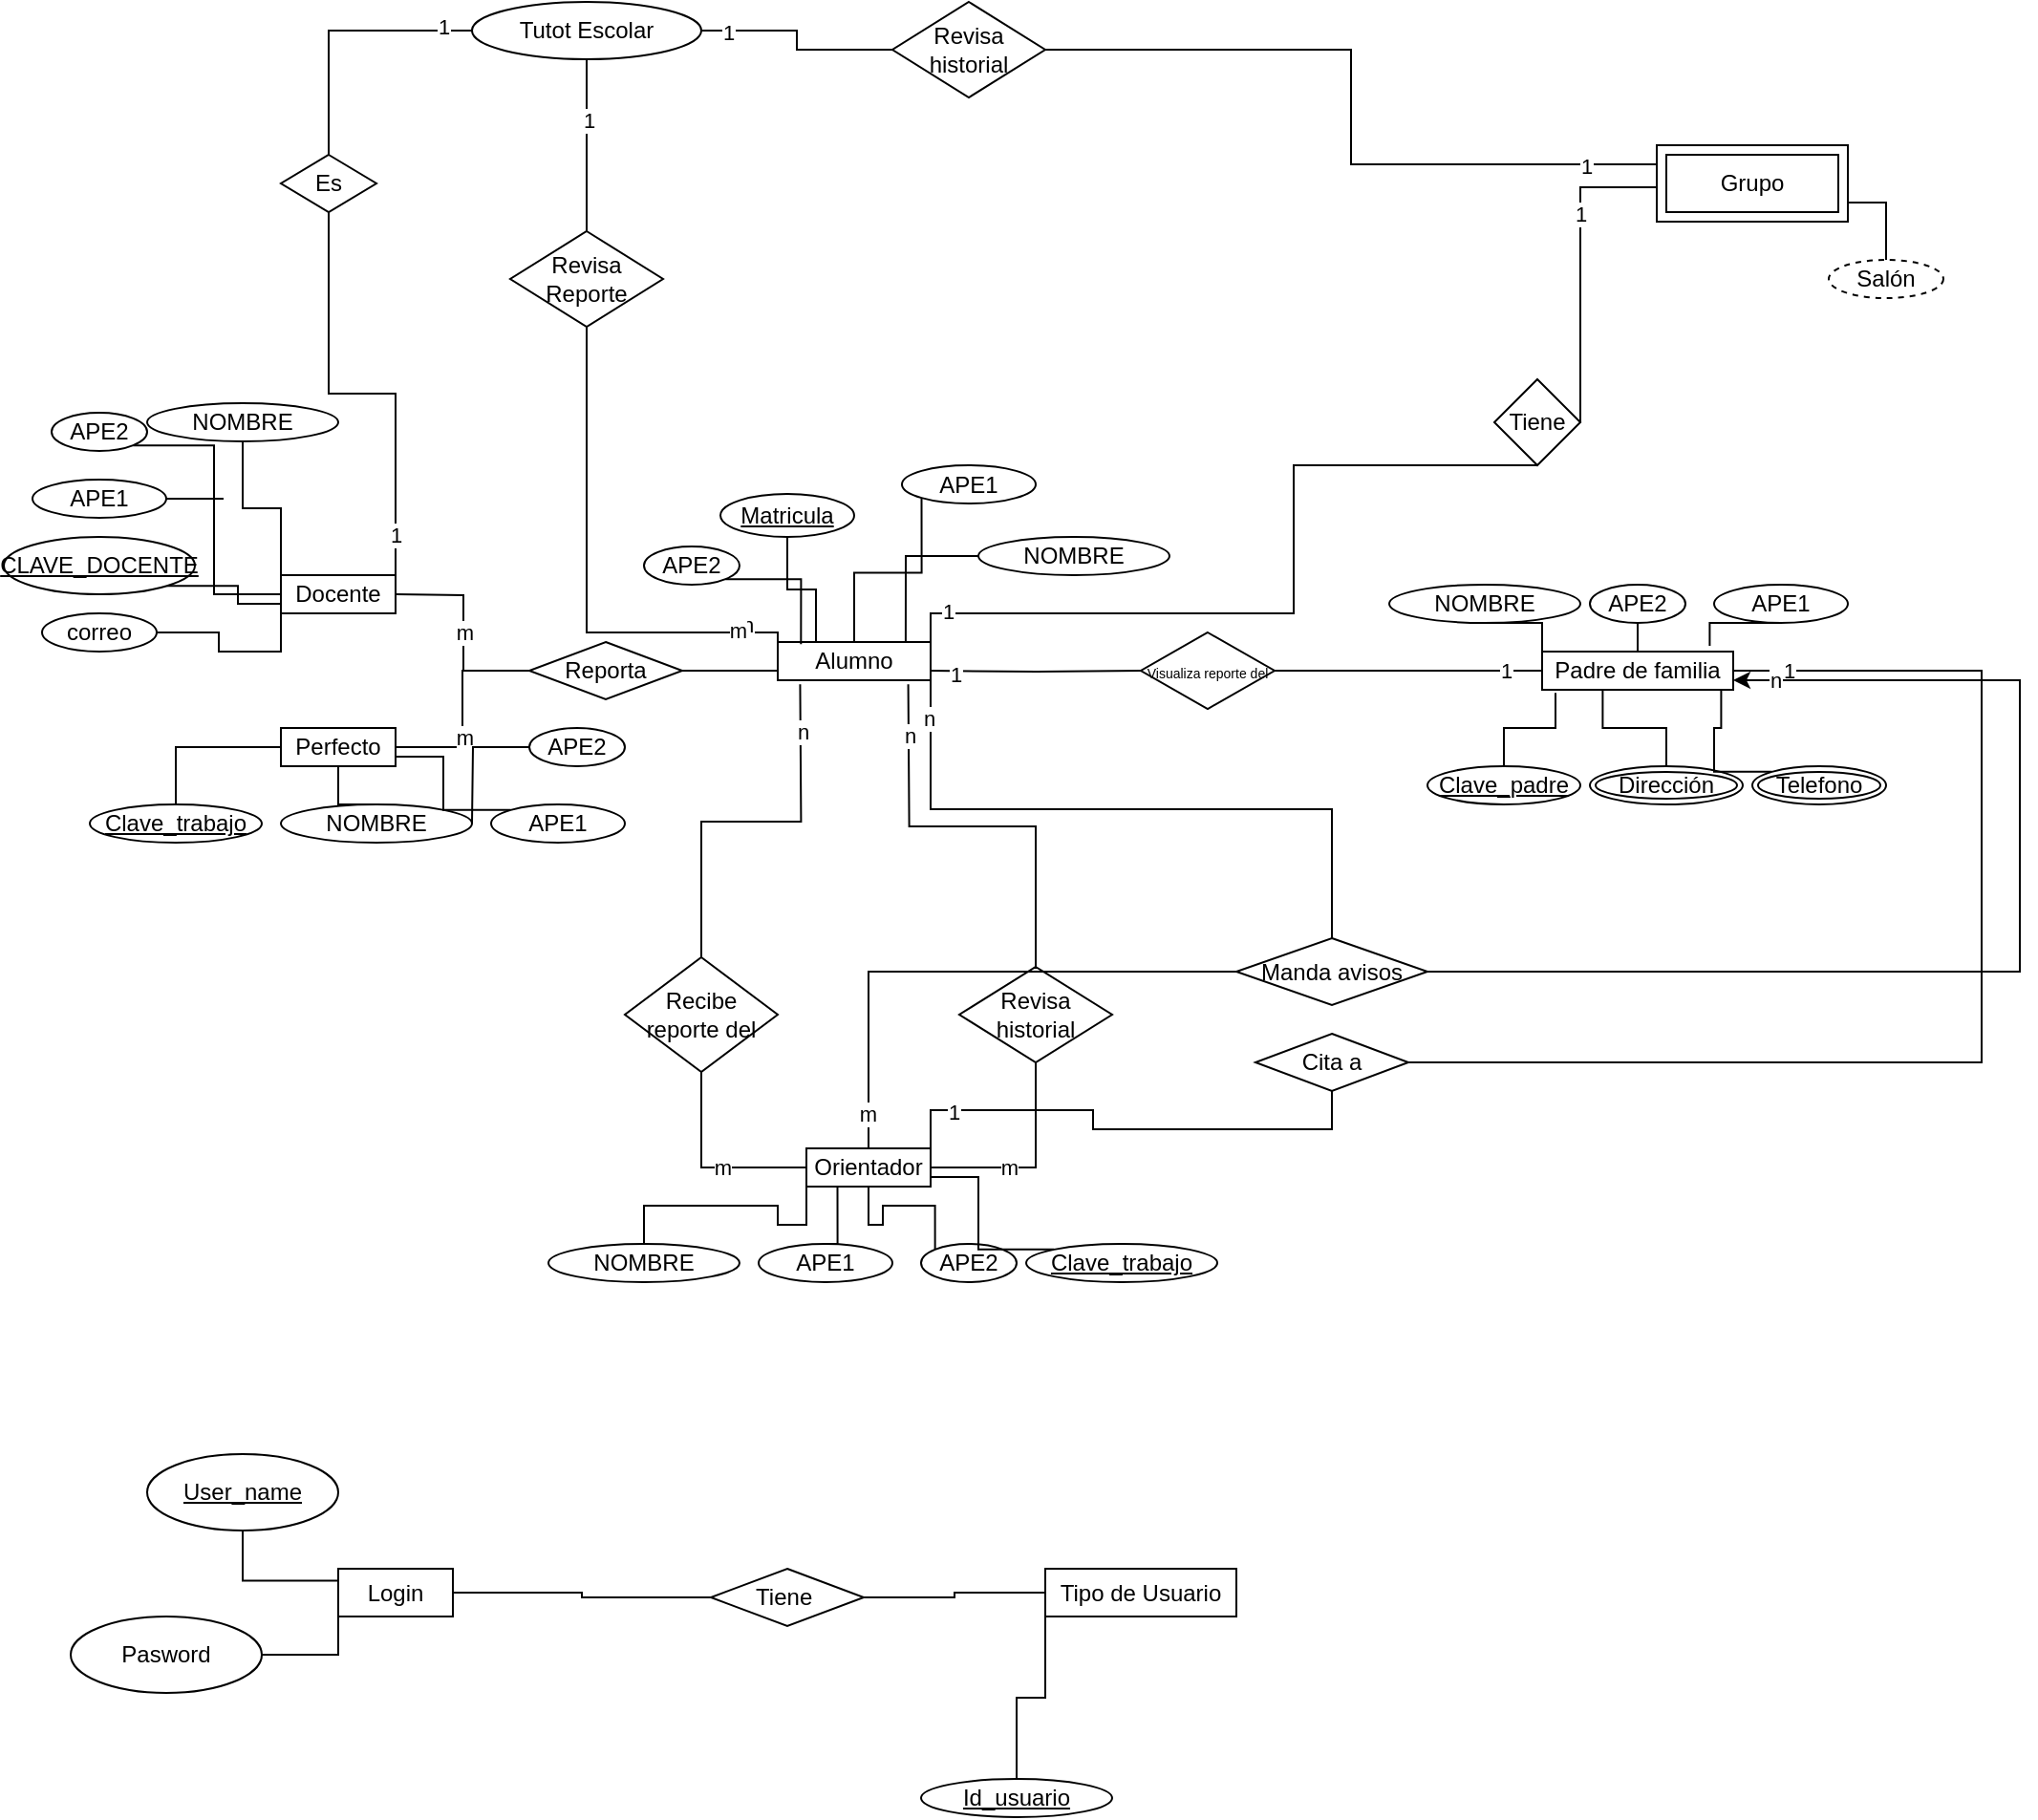 <mxfile version="21.2.1" type="github">
  <diagram id="R2lEEEUBdFMjLlhIrx00" name="Page-1">
    <mxGraphModel dx="1812" dy="1716" grid="1" gridSize="10" guides="1" tooltips="1" connect="1" arrows="1" fold="1" page="1" pageScale="1" pageWidth="850" pageHeight="1100" math="0" shadow="0" extFonts="Permanent Marker^https://fonts.googleapis.com/css?family=Permanent+Marker">
      <root>
        <mxCell id="0" />
        <mxCell id="1" parent="0" />
        <mxCell id="TIXlhMu91rHj0SqQOW6h-40" value="m" style="edgeStyle=orthogonalEdgeStyle;rounded=0;orthogonalLoop=1;jettySize=auto;html=1;exitX=1;exitY=0.5;exitDx=0;exitDy=0;entryX=0;entryY=0.5;entryDx=0;entryDy=0;endArrow=none;endFill=0;" edge="1" parent="1" target="TIXlhMu91rHj0SqQOW6h-2">
          <mxGeometry relative="1" as="geometry">
            <mxPoint x="120" y="80" as="sourcePoint" />
          </mxGeometry>
        </mxCell>
        <mxCell id="TIXlhMu91rHj0SqQOW6h-42" style="edgeStyle=orthogonalEdgeStyle;rounded=0;orthogonalLoop=1;jettySize=auto;html=1;exitX=1;exitY=0.5;exitDx=0;exitDy=0;entryX=0;entryY=0.5;entryDx=0;entryDy=0;endArrow=none;endFill=0;" edge="1" parent="1" source="TIXlhMu91rHj0SqQOW6h-2">
          <mxGeometry relative="1" as="geometry">
            <mxPoint x="320" y="120" as="targetPoint" />
          </mxGeometry>
        </mxCell>
        <mxCell id="TIXlhMu91rHj0SqQOW6h-2" value="Reporta" style="shape=rhombus;perimeter=rhombusPerimeter;whiteSpace=wrap;html=1;align=center;" vertex="1" parent="1">
          <mxGeometry x="190" y="105" width="80" height="30" as="geometry" />
        </mxCell>
        <mxCell id="TIXlhMu91rHj0SqQOW6h-47" style="edgeStyle=orthogonalEdgeStyle;rounded=0;orthogonalLoop=1;jettySize=auto;html=1;entryX=0;entryY=0.5;entryDx=0;entryDy=0;endArrow=none;endFill=0;" edge="1" parent="1" target="TIXlhMu91rHj0SqQOW6h-4">
          <mxGeometry relative="1" as="geometry">
            <mxPoint x="400" y="120" as="sourcePoint" />
          </mxGeometry>
        </mxCell>
        <mxCell id="TIXlhMu91rHj0SqQOW6h-89" value="1" style="edgeLabel;html=1;align=center;verticalAlign=middle;resizable=0;points=[];" vertex="1" connectable="0" parent="TIXlhMu91rHj0SqQOW6h-47">
          <mxGeometry x="-0.764" y="-2" relative="1" as="geometry">
            <mxPoint as="offset" />
          </mxGeometry>
        </mxCell>
        <mxCell id="TIXlhMu91rHj0SqQOW6h-52" style="edgeStyle=orthogonalEdgeStyle;rounded=0;orthogonalLoop=1;jettySize=auto;html=1;exitX=1;exitY=0.5;exitDx=0;exitDy=0;endArrow=none;endFill=0;" edge="1" parent="1" source="TIXlhMu91rHj0SqQOW6h-4" target="TIXlhMu91rHj0SqQOW6h-51">
          <mxGeometry relative="1" as="geometry" />
        </mxCell>
        <mxCell id="TIXlhMu91rHj0SqQOW6h-90" value="1" style="edgeLabel;html=1;align=center;verticalAlign=middle;resizable=0;points=[];" vertex="1" connectable="0" parent="TIXlhMu91rHj0SqQOW6h-52">
          <mxGeometry x="0.729" relative="1" as="geometry">
            <mxPoint as="offset" />
          </mxGeometry>
        </mxCell>
        <mxCell id="TIXlhMu91rHj0SqQOW6h-4" value="&lt;font style=&quot;font-size: 7px;&quot;&gt;Visualiza reporte del&lt;/font&gt;" style="rhombus;whiteSpace=wrap;html=1;" vertex="1" parent="1">
          <mxGeometry x="510" y="100" width="70" height="40" as="geometry" />
        </mxCell>
        <mxCell id="TIXlhMu91rHj0SqQOW6h-5" style="edgeStyle=orthogonalEdgeStyle;rounded=0;orthogonalLoop=1;jettySize=auto;html=1;exitX=0.5;exitY=1;exitDx=0;exitDy=0;" edge="1" parent="1" source="TIXlhMu91rHj0SqQOW6h-4" target="TIXlhMu91rHj0SqQOW6h-4">
          <mxGeometry relative="1" as="geometry" />
        </mxCell>
        <mxCell id="TIXlhMu91rHj0SqQOW6h-44" style="edgeStyle=orthogonalEdgeStyle;rounded=0;orthogonalLoop=1;jettySize=auto;html=1;exitX=0;exitY=0.5;exitDx=0;exitDy=0;entryX=0.5;entryY=1;entryDx=0;entryDy=0;endArrow=none;endFill=0;" edge="1" parent="1" source="TIXlhMu91rHj0SqQOW6h-53" target="TIXlhMu91rHj0SqQOW6h-8">
          <mxGeometry relative="1" as="geometry">
            <mxPoint x="320" y="385" as="sourcePoint" />
          </mxGeometry>
        </mxCell>
        <mxCell id="TIXlhMu91rHj0SqQOW6h-79" value="m" style="edgeLabel;html=1;align=center;verticalAlign=middle;resizable=0;points=[];" vertex="1" connectable="0" parent="TIXlhMu91rHj0SqQOW6h-44">
          <mxGeometry x="-0.162" relative="1" as="geometry">
            <mxPoint as="offset" />
          </mxGeometry>
        </mxCell>
        <mxCell id="TIXlhMu91rHj0SqQOW6h-45" style="edgeStyle=orthogonalEdgeStyle;rounded=0;orthogonalLoop=1;jettySize=auto;html=1;exitX=1;exitY=0.5;exitDx=0;exitDy=0;entryX=0.5;entryY=1;entryDx=0;entryDy=0;endArrow=none;endFill=0;" edge="1" parent="1" source="TIXlhMu91rHj0SqQOW6h-53" target="TIXlhMu91rHj0SqQOW6h-14">
          <mxGeometry relative="1" as="geometry">
            <mxPoint x="415" y="385" as="sourcePoint" />
          </mxGeometry>
        </mxCell>
        <mxCell id="TIXlhMu91rHj0SqQOW6h-80" value="m" style="edgeLabel;html=1;align=center;verticalAlign=middle;resizable=0;points=[];" vertex="1" connectable="0" parent="TIXlhMu91rHj0SqQOW6h-45">
          <mxGeometry x="-0.255" relative="1" as="geometry">
            <mxPoint as="offset" />
          </mxGeometry>
        </mxCell>
        <mxCell id="TIXlhMu91rHj0SqQOW6h-43" style="edgeStyle=orthogonalEdgeStyle;rounded=0;orthogonalLoop=1;jettySize=auto;html=1;exitX=0.5;exitY=0;exitDx=0;exitDy=0;entryX=0;entryY=1;entryDx=0;entryDy=0;endArrow=none;endFill=0;" edge="1" parent="1" source="TIXlhMu91rHj0SqQOW6h-8">
          <mxGeometry relative="1" as="geometry">
            <mxPoint x="331.716" y="127.071" as="targetPoint" />
          </mxGeometry>
        </mxCell>
        <mxCell id="TIXlhMu91rHj0SqQOW6h-78" value="n" style="edgeLabel;html=1;align=center;verticalAlign=middle;resizable=0;points=[];" vertex="1" connectable="0" parent="TIXlhMu91rHj0SqQOW6h-43">
          <mxGeometry x="0.744" y="-1" relative="1" as="geometry">
            <mxPoint as="offset" />
          </mxGeometry>
        </mxCell>
        <mxCell id="TIXlhMu91rHj0SqQOW6h-8" value="Recibe reporte del" style="rhombus;whiteSpace=wrap;html=1;" vertex="1" parent="1">
          <mxGeometry x="240" y="270" width="80" height="60" as="geometry" />
        </mxCell>
        <mxCell id="TIXlhMu91rHj0SqQOW6h-41" style="edgeStyle=orthogonalEdgeStyle;rounded=0;orthogonalLoop=1;jettySize=auto;html=1;entryX=0;entryY=0.5;entryDx=0;entryDy=0;endArrow=none;endFill=0;exitX=1;exitY=0.5;exitDx=0;exitDy=0;" edge="1" parent="1" source="TIXlhMu91rHj0SqQOW6h-48" target="TIXlhMu91rHj0SqQOW6h-2">
          <mxGeometry relative="1" as="geometry">
            <mxPoint x="140" y="160" as="sourcePoint" />
          </mxGeometry>
        </mxCell>
        <mxCell id="TIXlhMu91rHj0SqQOW6h-82" value="m" style="edgeLabel;html=1;align=center;verticalAlign=middle;resizable=0;points=[];" vertex="1" connectable="0" parent="TIXlhMu91rHj0SqQOW6h-41">
          <mxGeometry x="-0.273" y="-1" relative="1" as="geometry">
            <mxPoint as="offset" />
          </mxGeometry>
        </mxCell>
        <mxCell id="TIXlhMu91rHj0SqQOW6h-66" style="edgeStyle=orthogonalEdgeStyle;rounded=0;orthogonalLoop=1;jettySize=auto;html=1;exitX=1;exitY=0.5;exitDx=0;exitDy=0;entryX=0;entryY=0.5;entryDx=0;entryDy=0;endArrow=none;endFill=0;" edge="1" parent="1" source="TIXlhMu91rHj0SqQOW6h-11" target="TIXlhMu91rHj0SqQOW6h-17">
          <mxGeometry relative="1" as="geometry" />
        </mxCell>
        <mxCell id="TIXlhMu91rHj0SqQOW6h-73" value="1" style="edgeLabel;html=1;align=center;verticalAlign=middle;resizable=0;points=[];" vertex="1" connectable="0" parent="TIXlhMu91rHj0SqQOW6h-66">
          <mxGeometry x="-0.746" y="-1" relative="1" as="geometry">
            <mxPoint as="offset" />
          </mxGeometry>
        </mxCell>
        <mxCell id="TIXlhMu91rHj0SqQOW6h-83" style="edgeStyle=orthogonalEdgeStyle;rounded=0;orthogonalLoop=1;jettySize=auto;html=1;exitX=0.5;exitY=1;exitDx=0;exitDy=0;entryX=0.5;entryY=0;entryDx=0;entryDy=0;endArrow=none;endFill=0;" edge="1" parent="1" source="TIXlhMu91rHj0SqQOW6h-11" target="TIXlhMu91rHj0SqQOW6h-13">
          <mxGeometry relative="1" as="geometry" />
        </mxCell>
        <mxCell id="TIXlhMu91rHj0SqQOW6h-85" value="1" style="edgeLabel;html=1;align=center;verticalAlign=middle;resizable=0;points=[];" vertex="1" connectable="0" parent="TIXlhMu91rHj0SqQOW6h-83">
          <mxGeometry x="-0.289" y="1" relative="1" as="geometry">
            <mxPoint as="offset" />
          </mxGeometry>
        </mxCell>
        <mxCell id="TIXlhMu91rHj0SqQOW6h-11" value="Tutot Escolar" style="ellipse;whiteSpace=wrap;html=1;" vertex="1" parent="1">
          <mxGeometry x="160" y="-230" width="120" height="30" as="geometry" />
        </mxCell>
        <mxCell id="TIXlhMu91rHj0SqQOW6h-68" style="edgeStyle=orthogonalEdgeStyle;rounded=0;orthogonalLoop=1;jettySize=auto;html=1;exitX=0.5;exitY=0;exitDx=0;exitDy=0;entryX=0;entryY=0.5;entryDx=0;entryDy=0;endArrow=none;endFill=0;" edge="1" parent="1" source="TIXlhMu91rHj0SqQOW6h-12" target="TIXlhMu91rHj0SqQOW6h-11">
          <mxGeometry relative="1" as="geometry" />
        </mxCell>
        <mxCell id="TIXlhMu91rHj0SqQOW6h-75" value="1" style="edgeLabel;html=1;align=center;verticalAlign=middle;resizable=0;points=[];" vertex="1" connectable="0" parent="TIXlhMu91rHj0SqQOW6h-68">
          <mxGeometry x="0.786" y="2" relative="1" as="geometry">
            <mxPoint as="offset" />
          </mxGeometry>
        </mxCell>
        <mxCell id="TIXlhMu91rHj0SqQOW6h-12" value="Es" style="rhombus;whiteSpace=wrap;html=1;" vertex="1" parent="1">
          <mxGeometry x="60" y="-150" width="50" height="30" as="geometry" />
        </mxCell>
        <mxCell id="TIXlhMu91rHj0SqQOW6h-58" style="edgeStyle=orthogonalEdgeStyle;rounded=0;orthogonalLoop=1;jettySize=auto;html=1;exitX=0.5;exitY=1;exitDx=0;exitDy=0;entryX=0.1;entryY=0.05;entryDx=0;entryDy=0;entryPerimeter=0;endArrow=none;endFill=0;" edge="1" parent="1" source="TIXlhMu91rHj0SqQOW6h-13" target="TIXlhMu91rHj0SqQOW6h-50">
          <mxGeometry relative="1" as="geometry">
            <Array as="points">
              <mxPoint x="220" y="100" />
              <mxPoint x="320" y="100" />
              <mxPoint x="320" y="106" />
            </Array>
          </mxGeometry>
        </mxCell>
        <mxCell id="TIXlhMu91rHj0SqQOW6h-77" value="n" style="edgeLabel;html=1;align=center;verticalAlign=middle;resizable=0;points=[];" vertex="1" connectable="0" parent="TIXlhMu91rHj0SqQOW6h-58">
          <mxGeometry x="0.777" y="4" relative="1" as="geometry">
            <mxPoint as="offset" />
          </mxGeometry>
        </mxCell>
        <mxCell id="TIXlhMu91rHj0SqQOW6h-86" value="m" style="edgeLabel;html=1;align=center;verticalAlign=middle;resizable=0;points=[];" vertex="1" connectable="0" parent="TIXlhMu91rHj0SqQOW6h-58">
          <mxGeometry x="0.745" y="1" relative="1" as="geometry">
            <mxPoint as="offset" />
          </mxGeometry>
        </mxCell>
        <mxCell id="TIXlhMu91rHj0SqQOW6h-13" value="Revisa Reporte" style="rhombus;whiteSpace=wrap;html=1;" vertex="1" parent="1">
          <mxGeometry x="180" y="-110" width="80" height="50" as="geometry" />
        </mxCell>
        <mxCell id="TIXlhMu91rHj0SqQOW6h-46" style="edgeStyle=orthogonalEdgeStyle;rounded=0;orthogonalLoop=1;jettySize=auto;html=1;exitX=0.5;exitY=0;exitDx=0;exitDy=0;entryX=1;entryY=1;entryDx=0;entryDy=0;endArrow=none;endFill=0;" edge="1" parent="1" source="TIXlhMu91rHj0SqQOW6h-14">
          <mxGeometry relative="1" as="geometry">
            <mxPoint x="388.284" y="127.071" as="targetPoint" />
          </mxGeometry>
        </mxCell>
        <mxCell id="TIXlhMu91rHj0SqQOW6h-81" value="n" style="edgeLabel;html=1;align=center;verticalAlign=middle;resizable=0;points=[];" vertex="1" connectable="0" parent="TIXlhMu91rHj0SqQOW6h-46">
          <mxGeometry x="0.749" relative="1" as="geometry">
            <mxPoint as="offset" />
          </mxGeometry>
        </mxCell>
        <mxCell id="TIXlhMu91rHj0SqQOW6h-14" value="Revisa historial" style="rhombus;whiteSpace=wrap;html=1;" vertex="1" parent="1">
          <mxGeometry x="415" y="275" width="80" height="50" as="geometry" />
        </mxCell>
        <mxCell id="TIXlhMu91rHj0SqQOW6h-64" style="edgeStyle=orthogonalEdgeStyle;rounded=0;orthogonalLoop=1;jettySize=auto;html=1;exitX=1;exitY=0.5;exitDx=0;exitDy=0;entryX=0;entryY=0.5;entryDx=0;entryDy=0;endArrow=none;endFill=0;" edge="1" parent="1" source="TIXlhMu91rHj0SqQOW6h-15" target="TIXlhMu91rHj0SqQOW6h-161">
          <mxGeometry relative="1" as="geometry">
            <mxPoint x="768.52" y="-133.019" as="targetPoint" />
            <Array as="points">
              <mxPoint x="740" y="-133" />
              <mxPoint x="780" y="-133" />
            </Array>
          </mxGeometry>
        </mxCell>
        <mxCell id="TIXlhMu91rHj0SqQOW6h-88" value="1" style="edgeLabel;html=1;align=center;verticalAlign=middle;resizable=0;points=[];" vertex="1" connectable="0" parent="TIXlhMu91rHj0SqQOW6h-64">
          <mxGeometry x="0.327" relative="1" as="geometry">
            <mxPoint as="offset" />
          </mxGeometry>
        </mxCell>
        <mxCell id="TIXlhMu91rHj0SqQOW6h-15" value="Tiene" style="rhombus;whiteSpace=wrap;html=1;" vertex="1" parent="1">
          <mxGeometry x="695" y="-32.5" width="45" height="45" as="geometry" />
        </mxCell>
        <mxCell id="TIXlhMu91rHj0SqQOW6h-65" style="edgeStyle=orthogonalEdgeStyle;rounded=0;orthogonalLoop=1;jettySize=auto;html=1;exitX=1;exitY=0.5;exitDx=0;exitDy=0;entryX=0;entryY=0.25;entryDx=0;entryDy=0;endArrow=none;endFill=0;" edge="1" parent="1" source="TIXlhMu91rHj0SqQOW6h-17" target="TIXlhMu91rHj0SqQOW6h-161">
          <mxGeometry relative="1" as="geometry">
            <mxPoint x="768.52" y="-146.981" as="targetPoint" />
          </mxGeometry>
        </mxCell>
        <mxCell id="TIXlhMu91rHj0SqQOW6h-71" value="1" style="edgeLabel;html=1;align=center;verticalAlign=middle;resizable=0;points=[];" vertex="1" connectable="0" parent="TIXlhMu91rHj0SqQOW6h-65">
          <mxGeometry x="0.803" y="-1" relative="1" as="geometry">
            <mxPoint as="offset" />
          </mxGeometry>
        </mxCell>
        <mxCell id="TIXlhMu91rHj0SqQOW6h-17" value="Revisa historial" style="rhombus;whiteSpace=wrap;html=1;" vertex="1" parent="1">
          <mxGeometry x="380" y="-230" width="80" height="50" as="geometry" />
        </mxCell>
        <mxCell id="TIXlhMu91rHj0SqQOW6h-57" style="edgeStyle=orthogonalEdgeStyle;rounded=0;orthogonalLoop=1;jettySize=auto;html=1;exitX=1;exitY=0.5;exitDx=0;exitDy=0;endArrow=none;endFill=0;" edge="1" parent="1" source="TIXlhMu91rHj0SqQOW6h-20" target="TIXlhMu91rHj0SqQOW6h-55">
          <mxGeometry relative="1" as="geometry" />
        </mxCell>
        <mxCell id="TIXlhMu91rHj0SqQOW6h-20" value="Tiene&amp;nbsp;" style="rhombus;whiteSpace=wrap;html=1;" vertex="1" parent="1">
          <mxGeometry x="285" y="590" width="80" height="30" as="geometry" />
        </mxCell>
        <mxCell id="TIXlhMu91rHj0SqQOW6h-48" value="Perfecto" style="whiteSpace=wrap;html=1;align=center;" vertex="1" parent="1">
          <mxGeometry x="60" y="150" width="60" height="20" as="geometry" />
        </mxCell>
        <mxCell id="TIXlhMu91rHj0SqQOW6h-67" style="edgeStyle=orthogonalEdgeStyle;rounded=0;orthogonalLoop=1;jettySize=auto;html=1;exitX=1;exitY=0;exitDx=0;exitDy=0;entryX=0.5;entryY=1;entryDx=0;entryDy=0;endArrow=none;endFill=0;" edge="1" parent="1" source="TIXlhMu91rHj0SqQOW6h-49" target="TIXlhMu91rHj0SqQOW6h-12">
          <mxGeometry relative="1" as="geometry" />
        </mxCell>
        <mxCell id="TIXlhMu91rHj0SqQOW6h-74" value="1" style="edgeLabel;html=1;align=center;verticalAlign=middle;resizable=0;points=[];" vertex="1" connectable="0" parent="TIXlhMu91rHj0SqQOW6h-67">
          <mxGeometry x="-0.813" relative="1" as="geometry">
            <mxPoint as="offset" />
          </mxGeometry>
        </mxCell>
        <mxCell id="TIXlhMu91rHj0SqQOW6h-49" value="Docente" style="whiteSpace=wrap;html=1;align=center;" vertex="1" parent="1">
          <mxGeometry x="60" y="70" width="60" height="20" as="geometry" />
        </mxCell>
        <mxCell id="TIXlhMu91rHj0SqQOW6h-59" style="edgeStyle=orthogonalEdgeStyle;rounded=0;orthogonalLoop=1;jettySize=auto;html=1;exitX=1;exitY=0;exitDx=0;exitDy=0;entryX=0.5;entryY=1;entryDx=0;entryDy=0;endArrow=none;endFill=0;" edge="1" parent="1" source="TIXlhMu91rHj0SqQOW6h-50" target="TIXlhMu91rHj0SqQOW6h-15">
          <mxGeometry relative="1" as="geometry">
            <mxPoint x="500" y="-80" as="targetPoint" />
            <Array as="points">
              <mxPoint x="400" y="90" />
              <mxPoint x="590" y="90" />
              <mxPoint x="590" y="13" />
            </Array>
          </mxGeometry>
        </mxCell>
        <mxCell id="TIXlhMu91rHj0SqQOW6h-87" value="1" style="edgeLabel;html=1;align=center;verticalAlign=middle;resizable=0;points=[];" vertex="1" connectable="0" parent="TIXlhMu91rHj0SqQOW6h-59">
          <mxGeometry x="-0.885" y="1" relative="1" as="geometry">
            <mxPoint as="offset" />
          </mxGeometry>
        </mxCell>
        <mxCell id="TIXlhMu91rHj0SqQOW6h-50" value="Alumno" style="whiteSpace=wrap;html=1;align=center;" vertex="1" parent="1">
          <mxGeometry x="320" y="105" width="80" height="20" as="geometry" />
        </mxCell>
        <mxCell id="TIXlhMu91rHj0SqQOW6h-51" value="Padre de familia" style="whiteSpace=wrap;html=1;align=center;" vertex="1" parent="1">
          <mxGeometry x="720" y="110" width="100" height="20" as="geometry" />
        </mxCell>
        <mxCell id="TIXlhMu91rHj0SqQOW6h-144" style="edgeStyle=orthogonalEdgeStyle;rounded=0;orthogonalLoop=1;jettySize=auto;html=1;exitX=1;exitY=0;exitDx=0;exitDy=0;entryX=0.5;entryY=1;entryDx=0;entryDy=0;endArrow=none;endFill=0;" edge="1" parent="1" source="TIXlhMu91rHj0SqQOW6h-53" target="TIXlhMu91rHj0SqQOW6h-142">
          <mxGeometry relative="1" as="geometry" />
        </mxCell>
        <mxCell id="TIXlhMu91rHj0SqQOW6h-146" value="1" style="edgeLabel;html=1;align=center;verticalAlign=middle;resizable=0;points=[];" vertex="1" connectable="0" parent="TIXlhMu91rHj0SqQOW6h-144">
          <mxGeometry x="-0.745" y="-1" relative="1" as="geometry">
            <mxPoint x="-1" as="offset" />
          </mxGeometry>
        </mxCell>
        <mxCell id="TIXlhMu91rHj0SqQOW6h-148" style="edgeStyle=orthogonalEdgeStyle;rounded=0;orthogonalLoop=1;jettySize=auto;html=1;exitX=0.5;exitY=0;exitDx=0;exitDy=0;entryX=0;entryY=0.5;entryDx=0;entryDy=0;endArrow=none;endFill=0;" edge="1" parent="1" source="TIXlhMu91rHj0SqQOW6h-53" target="TIXlhMu91rHj0SqQOW6h-143">
          <mxGeometry relative="1" as="geometry">
            <Array as="points">
              <mxPoint x="368" y="277" />
            </Array>
          </mxGeometry>
        </mxCell>
        <mxCell id="TIXlhMu91rHj0SqQOW6h-151" value="m" style="edgeLabel;html=1;align=center;verticalAlign=middle;resizable=0;points=[];" vertex="1" connectable="0" parent="TIXlhMu91rHj0SqQOW6h-148">
          <mxGeometry x="-0.872" y="1" relative="1" as="geometry">
            <mxPoint as="offset" />
          </mxGeometry>
        </mxCell>
        <mxCell id="TIXlhMu91rHj0SqQOW6h-53" value="Orientador" style="whiteSpace=wrap;html=1;align=center;" vertex="1" parent="1">
          <mxGeometry x="335" y="370" width="65" height="20" as="geometry" />
        </mxCell>
        <mxCell id="TIXlhMu91rHj0SqQOW6h-56" style="edgeStyle=orthogonalEdgeStyle;rounded=0;orthogonalLoop=1;jettySize=auto;html=1;exitX=1;exitY=0.5;exitDx=0;exitDy=0;entryX=0;entryY=0.5;entryDx=0;entryDy=0;endArrow=none;endFill=0;" edge="1" parent="1" source="TIXlhMu91rHj0SqQOW6h-54" target="TIXlhMu91rHj0SqQOW6h-20">
          <mxGeometry relative="1" as="geometry" />
        </mxCell>
        <mxCell id="TIXlhMu91rHj0SqQOW6h-54" value="Login" style="whiteSpace=wrap;html=1;align=center;" vertex="1" parent="1">
          <mxGeometry x="90" y="590" width="60" height="25" as="geometry" />
        </mxCell>
        <mxCell id="TIXlhMu91rHj0SqQOW6h-55" value="Tipo de Usuario" style="whiteSpace=wrap;html=1;align=center;" vertex="1" parent="1">
          <mxGeometry x="460" y="590" width="100" height="25" as="geometry" />
        </mxCell>
        <mxCell id="TIXlhMu91rHj0SqQOW6h-99" style="edgeStyle=orthogonalEdgeStyle;rounded=0;orthogonalLoop=1;jettySize=auto;html=1;exitX=0.5;exitY=1;exitDx=0;exitDy=0;entryX=0;entryY=0;entryDx=0;entryDy=0;endArrow=none;endFill=0;" edge="1" parent="1" source="TIXlhMu91rHj0SqQOW6h-91" target="TIXlhMu91rHj0SqQOW6h-49">
          <mxGeometry relative="1" as="geometry" />
        </mxCell>
        <mxCell id="TIXlhMu91rHj0SqQOW6h-91" value="NOMBRE" style="ellipse;whiteSpace=wrap;html=1;align=center;" vertex="1" parent="1">
          <mxGeometry x="-10" y="-20" width="100" height="20" as="geometry" />
        </mxCell>
        <mxCell id="TIXlhMu91rHj0SqQOW6h-100" style="edgeStyle=orthogonalEdgeStyle;rounded=0;orthogonalLoop=1;jettySize=auto;html=1;exitX=1;exitY=1;exitDx=0;exitDy=0;entryX=0;entryY=0.5;entryDx=0;entryDy=0;endArrow=none;endFill=0;" edge="1" parent="1" source="TIXlhMu91rHj0SqQOW6h-92" target="TIXlhMu91rHj0SqQOW6h-49">
          <mxGeometry relative="1" as="geometry" />
        </mxCell>
        <mxCell id="TIXlhMu91rHj0SqQOW6h-92" value="APE2" style="ellipse;whiteSpace=wrap;html=1;align=center;" vertex="1" parent="1">
          <mxGeometry x="-60" y="-15" width="50" height="20" as="geometry" />
        </mxCell>
        <mxCell id="TIXlhMu91rHj0SqQOW6h-101" style="edgeStyle=orthogonalEdgeStyle;rounded=0;orthogonalLoop=1;jettySize=auto;html=1;exitX=1;exitY=0.5;exitDx=0;exitDy=0;endArrow=none;endFill=0;" edge="1" parent="1" source="TIXlhMu91rHj0SqQOW6h-93">
          <mxGeometry relative="1" as="geometry">
            <mxPoint x="30" y="30" as="targetPoint" />
          </mxGeometry>
        </mxCell>
        <mxCell id="TIXlhMu91rHj0SqQOW6h-93" value="APE1" style="ellipse;whiteSpace=wrap;html=1;align=center;" vertex="1" parent="1">
          <mxGeometry x="-70" y="20" width="70" height="20" as="geometry" />
        </mxCell>
        <mxCell id="TIXlhMu91rHj0SqQOW6h-94" style="edgeStyle=orthogonalEdgeStyle;rounded=0;orthogonalLoop=1;jettySize=auto;html=1;exitX=0.5;exitY=1;exitDx=0;exitDy=0;" edge="1" parent="1" source="TIXlhMu91rHj0SqQOW6h-91" target="TIXlhMu91rHj0SqQOW6h-91">
          <mxGeometry relative="1" as="geometry" />
        </mxCell>
        <mxCell id="TIXlhMu91rHj0SqQOW6h-102" style="edgeStyle=orthogonalEdgeStyle;rounded=0;orthogonalLoop=1;jettySize=auto;html=1;exitX=1;exitY=1;exitDx=0;exitDy=0;entryX=0;entryY=0.75;entryDx=0;entryDy=0;endArrow=none;endFill=0;" edge="1" parent="1" source="TIXlhMu91rHj0SqQOW6h-95" target="TIXlhMu91rHj0SqQOW6h-49">
          <mxGeometry relative="1" as="geometry" />
        </mxCell>
        <mxCell id="TIXlhMu91rHj0SqQOW6h-95" value="CLAVE_DOCENTE" style="ellipse;whiteSpace=wrap;html=1;align=center;fontStyle=4;" vertex="1" parent="1">
          <mxGeometry x="-85" y="50" width="100" height="30" as="geometry" />
        </mxCell>
        <mxCell id="TIXlhMu91rHj0SqQOW6h-103" style="edgeStyle=orthogonalEdgeStyle;rounded=0;orthogonalLoop=1;jettySize=auto;html=1;exitX=1;exitY=0.5;exitDx=0;exitDy=0;entryX=0;entryY=1;entryDx=0;entryDy=0;endArrow=none;endFill=0;" edge="1" parent="1" source="TIXlhMu91rHj0SqQOW6h-96" target="TIXlhMu91rHj0SqQOW6h-49">
          <mxGeometry relative="1" as="geometry" />
        </mxCell>
        <mxCell id="TIXlhMu91rHj0SqQOW6h-96" value="correo" style="ellipse;whiteSpace=wrap;html=1;align=center;" vertex="1" parent="1">
          <mxGeometry x="-65" y="90" width="60" height="20" as="geometry" />
        </mxCell>
        <mxCell id="TIXlhMu91rHj0SqQOW6h-132" style="edgeStyle=orthogonalEdgeStyle;rounded=0;orthogonalLoop=1;jettySize=auto;html=1;exitX=0.5;exitY=1;exitDx=0;exitDy=0;entryX=0;entryY=0;entryDx=0;entryDy=0;endArrow=none;endFill=0;" edge="1" parent="1" source="TIXlhMu91rHj0SqQOW6h-105" target="TIXlhMu91rHj0SqQOW6h-51">
          <mxGeometry relative="1" as="geometry" />
        </mxCell>
        <mxCell id="TIXlhMu91rHj0SqQOW6h-105" value="NOMBRE" style="ellipse;whiteSpace=wrap;html=1;align=center;" vertex="1" parent="1">
          <mxGeometry x="640" y="75" width="100" height="20" as="geometry" />
        </mxCell>
        <mxCell id="TIXlhMu91rHj0SqQOW6h-128" style="edgeStyle=orthogonalEdgeStyle;rounded=0;orthogonalLoop=1;jettySize=auto;html=1;exitX=0.5;exitY=0;exitDx=0;exitDy=0;entryX=0;entryY=1;entryDx=0;entryDy=0;endArrow=none;endFill=0;" edge="1" parent="1" source="TIXlhMu91rHj0SqQOW6h-106" target="TIXlhMu91rHj0SqQOW6h-53">
          <mxGeometry relative="1" as="geometry" />
        </mxCell>
        <mxCell id="TIXlhMu91rHj0SqQOW6h-106" value="NOMBRE" style="ellipse;whiteSpace=wrap;html=1;align=center;" vertex="1" parent="1">
          <mxGeometry x="200" y="420" width="100" height="20" as="geometry" />
        </mxCell>
        <mxCell id="TIXlhMu91rHj0SqQOW6h-122" style="edgeStyle=orthogonalEdgeStyle;rounded=0;orthogonalLoop=1;jettySize=auto;html=1;exitX=0.5;exitY=0;exitDx=0;exitDy=0;entryX=0.5;entryY=1;entryDx=0;entryDy=0;endArrow=none;endFill=0;" edge="1" parent="1" source="TIXlhMu91rHj0SqQOW6h-107" target="TIXlhMu91rHj0SqQOW6h-48">
          <mxGeometry relative="1" as="geometry" />
        </mxCell>
        <mxCell id="TIXlhMu91rHj0SqQOW6h-107" value="NOMBRE" style="ellipse;whiteSpace=wrap;html=1;align=center;" vertex="1" parent="1">
          <mxGeometry x="60" y="190" width="100" height="20" as="geometry" />
        </mxCell>
        <mxCell id="TIXlhMu91rHj0SqQOW6h-159" style="edgeStyle=orthogonalEdgeStyle;rounded=0;orthogonalLoop=1;jettySize=auto;html=1;exitX=0;exitY=0.5;exitDx=0;exitDy=0;entryX=0.837;entryY=0.017;entryDx=0;entryDy=0;entryPerimeter=0;endArrow=none;endFill=0;" edge="1" parent="1" source="TIXlhMu91rHj0SqQOW6h-108" target="TIXlhMu91rHj0SqQOW6h-50">
          <mxGeometry relative="1" as="geometry" />
        </mxCell>
        <mxCell id="TIXlhMu91rHj0SqQOW6h-108" value="NOMBRE" style="ellipse;whiteSpace=wrap;html=1;align=center;" vertex="1" parent="1">
          <mxGeometry x="425" y="50" width="100" height="20" as="geometry" />
        </mxCell>
        <mxCell id="TIXlhMu91rHj0SqQOW6h-156" style="edgeStyle=orthogonalEdgeStyle;rounded=0;orthogonalLoop=1;jettySize=auto;html=1;exitX=1;exitY=1;exitDx=0;exitDy=0;entryX=0.152;entryY=0.054;entryDx=0;entryDy=0;entryPerimeter=0;endArrow=none;endFill=0;" edge="1" parent="1" source="TIXlhMu91rHj0SqQOW6h-109" target="TIXlhMu91rHj0SqQOW6h-50">
          <mxGeometry relative="1" as="geometry" />
        </mxCell>
        <mxCell id="TIXlhMu91rHj0SqQOW6h-109" value="APE2" style="ellipse;whiteSpace=wrap;html=1;align=center;" vertex="1" parent="1">
          <mxGeometry x="250" y="55" width="50" height="20" as="geometry" />
        </mxCell>
        <mxCell id="TIXlhMu91rHj0SqQOW6h-133" style="edgeStyle=orthogonalEdgeStyle;rounded=0;orthogonalLoop=1;jettySize=auto;html=1;exitX=0.5;exitY=1;exitDx=0;exitDy=0;entryX=0.5;entryY=0;entryDx=0;entryDy=0;endArrow=none;endFill=0;" edge="1" parent="1" source="TIXlhMu91rHj0SqQOW6h-111" target="TIXlhMu91rHj0SqQOW6h-51">
          <mxGeometry relative="1" as="geometry" />
        </mxCell>
        <mxCell id="TIXlhMu91rHj0SqQOW6h-111" value="APE2" style="ellipse;whiteSpace=wrap;html=1;align=center;" vertex="1" parent="1">
          <mxGeometry x="745" y="75" width="50" height="20" as="geometry" />
        </mxCell>
        <mxCell id="TIXlhMu91rHj0SqQOW6h-130" style="edgeStyle=orthogonalEdgeStyle;rounded=0;orthogonalLoop=1;jettySize=auto;html=1;exitX=0;exitY=0;exitDx=0;exitDy=0;entryX=0.5;entryY=1;entryDx=0;entryDy=0;endArrow=none;endFill=0;" edge="1" parent="1" source="TIXlhMu91rHj0SqQOW6h-112" target="TIXlhMu91rHj0SqQOW6h-53">
          <mxGeometry relative="1" as="geometry" />
        </mxCell>
        <mxCell id="TIXlhMu91rHj0SqQOW6h-112" value="APE2" style="ellipse;whiteSpace=wrap;html=1;align=center;" vertex="1" parent="1">
          <mxGeometry x="395" y="420" width="50" height="20" as="geometry" />
        </mxCell>
        <mxCell id="TIXlhMu91rHj0SqQOW6h-125" style="edgeStyle=orthogonalEdgeStyle;rounded=0;orthogonalLoop=1;jettySize=auto;html=1;exitX=0;exitY=0.5;exitDx=0;exitDy=0;endArrow=none;endFill=0;" edge="1" parent="1" source="TIXlhMu91rHj0SqQOW6h-113">
          <mxGeometry relative="1" as="geometry">
            <mxPoint x="160" y="200" as="targetPoint" />
          </mxGeometry>
        </mxCell>
        <mxCell id="TIXlhMu91rHj0SqQOW6h-113" value="APE2" style="ellipse;whiteSpace=wrap;html=1;align=center;" vertex="1" parent="1">
          <mxGeometry x="190" y="150" width="50" height="20" as="geometry" />
        </mxCell>
        <mxCell id="TIXlhMu91rHj0SqQOW6h-134" style="edgeStyle=orthogonalEdgeStyle;rounded=0;orthogonalLoop=1;jettySize=auto;html=1;exitX=0.5;exitY=1;exitDx=0;exitDy=0;entryX=0.877;entryY=-0.15;entryDx=0;entryDy=0;entryPerimeter=0;endArrow=none;endFill=0;" edge="1" parent="1" source="TIXlhMu91rHj0SqQOW6h-115" target="TIXlhMu91rHj0SqQOW6h-51">
          <mxGeometry relative="1" as="geometry" />
        </mxCell>
        <mxCell id="TIXlhMu91rHj0SqQOW6h-115" value="APE1" style="ellipse;whiteSpace=wrap;html=1;align=center;" vertex="1" parent="1">
          <mxGeometry x="810" y="75" width="70" height="20" as="geometry" />
        </mxCell>
        <mxCell id="TIXlhMu91rHj0SqQOW6h-129" style="edgeStyle=orthogonalEdgeStyle;rounded=0;orthogonalLoop=1;jettySize=auto;html=1;exitX=0.5;exitY=0;exitDx=0;exitDy=0;entryX=0.25;entryY=1;entryDx=0;entryDy=0;endArrow=none;endFill=0;" edge="1" parent="1" source="TIXlhMu91rHj0SqQOW6h-116" target="TIXlhMu91rHj0SqQOW6h-53">
          <mxGeometry relative="1" as="geometry" />
        </mxCell>
        <mxCell id="TIXlhMu91rHj0SqQOW6h-116" value="APE1" style="ellipse;whiteSpace=wrap;html=1;align=center;" vertex="1" parent="1">
          <mxGeometry x="310" y="420" width="70" height="20" as="geometry" />
        </mxCell>
        <mxCell id="TIXlhMu91rHj0SqQOW6h-158" style="edgeStyle=orthogonalEdgeStyle;rounded=0;orthogonalLoop=1;jettySize=auto;html=1;exitX=0;exitY=1;exitDx=0;exitDy=0;entryX=0.5;entryY=0;entryDx=0;entryDy=0;endArrow=none;endFill=0;" edge="1" parent="1" source="TIXlhMu91rHj0SqQOW6h-117" target="TIXlhMu91rHj0SqQOW6h-50">
          <mxGeometry relative="1" as="geometry" />
        </mxCell>
        <mxCell id="TIXlhMu91rHj0SqQOW6h-117" value="APE1" style="ellipse;whiteSpace=wrap;html=1;align=center;" vertex="1" parent="1">
          <mxGeometry x="385" y="12.5" width="70" height="20" as="geometry" />
        </mxCell>
        <mxCell id="TIXlhMu91rHj0SqQOW6h-124" style="edgeStyle=orthogonalEdgeStyle;rounded=0;orthogonalLoop=1;jettySize=auto;html=1;exitX=0;exitY=0;exitDx=0;exitDy=0;entryX=1;entryY=0.75;entryDx=0;entryDy=0;endArrow=none;endFill=0;" edge="1" parent="1" source="TIXlhMu91rHj0SqQOW6h-118" target="TIXlhMu91rHj0SqQOW6h-48">
          <mxGeometry relative="1" as="geometry" />
        </mxCell>
        <mxCell id="TIXlhMu91rHj0SqQOW6h-118" value="APE1" style="ellipse;whiteSpace=wrap;html=1;align=center;" vertex="1" parent="1">
          <mxGeometry x="170" y="190" width="70" height="20" as="geometry" />
        </mxCell>
        <mxCell id="TIXlhMu91rHj0SqQOW6h-121" style="edgeStyle=orthogonalEdgeStyle;rounded=0;orthogonalLoop=1;jettySize=auto;html=1;exitX=0.5;exitY=0;exitDx=0;exitDy=0;entryX=0;entryY=0.5;entryDx=0;entryDy=0;endArrow=none;endFill=0;" edge="1" parent="1" source="TIXlhMu91rHj0SqQOW6h-120" target="TIXlhMu91rHj0SqQOW6h-48">
          <mxGeometry relative="1" as="geometry" />
        </mxCell>
        <mxCell id="TIXlhMu91rHj0SqQOW6h-120" value="Clave_trabajo" style="ellipse;whiteSpace=wrap;html=1;align=center;fontStyle=4;" vertex="1" parent="1">
          <mxGeometry x="-40" y="190" width="90" height="20" as="geometry" />
        </mxCell>
        <mxCell id="TIXlhMu91rHj0SqQOW6h-131" style="edgeStyle=orthogonalEdgeStyle;rounded=0;orthogonalLoop=1;jettySize=auto;html=1;exitX=0;exitY=0;exitDx=0;exitDy=0;entryX=1;entryY=0.75;entryDx=0;entryDy=0;endArrow=none;endFill=0;" edge="1" parent="1" source="TIXlhMu91rHj0SqQOW6h-127" target="TIXlhMu91rHj0SqQOW6h-53">
          <mxGeometry relative="1" as="geometry" />
        </mxCell>
        <mxCell id="TIXlhMu91rHj0SqQOW6h-127" value="Clave_trabajo" style="ellipse;whiteSpace=wrap;html=1;align=center;fontStyle=4;" vertex="1" parent="1">
          <mxGeometry x="450" y="420" width="100" height="20" as="geometry" />
        </mxCell>
        <mxCell id="TIXlhMu91rHj0SqQOW6h-136" style="edgeStyle=orthogonalEdgeStyle;rounded=0;orthogonalLoop=1;jettySize=auto;html=1;exitX=0.5;exitY=0;exitDx=0;exitDy=0;entryX=0.07;entryY=1.083;entryDx=0;entryDy=0;entryPerimeter=0;endArrow=none;endFill=0;" edge="1" parent="1" source="TIXlhMu91rHj0SqQOW6h-135" target="TIXlhMu91rHj0SqQOW6h-51">
          <mxGeometry relative="1" as="geometry" />
        </mxCell>
        <mxCell id="TIXlhMu91rHj0SqQOW6h-135" value="Clave_padre" style="ellipse;whiteSpace=wrap;html=1;align=center;fontStyle=4;" vertex="1" parent="1">
          <mxGeometry x="660" y="170" width="80" height="20" as="geometry" />
        </mxCell>
        <mxCell id="TIXlhMu91rHj0SqQOW6h-138" style="edgeStyle=orthogonalEdgeStyle;rounded=0;orthogonalLoop=1;jettySize=auto;html=1;entryX=0.317;entryY=0.983;entryDx=0;entryDy=0;entryPerimeter=0;endArrow=none;endFill=0;" edge="1" parent="1" source="TIXlhMu91rHj0SqQOW6h-137" target="TIXlhMu91rHj0SqQOW6h-51">
          <mxGeometry relative="1" as="geometry" />
        </mxCell>
        <mxCell id="TIXlhMu91rHj0SqQOW6h-137" value="Dirección" style="ellipse;shape=doubleEllipse;margin=3;whiteSpace=wrap;html=1;align=center;" vertex="1" parent="1">
          <mxGeometry x="745" y="170" width="80" height="20" as="geometry" />
        </mxCell>
        <mxCell id="TIXlhMu91rHj0SqQOW6h-141" style="edgeStyle=orthogonalEdgeStyle;rounded=0;orthogonalLoop=1;jettySize=auto;html=1;exitX=0;exitY=0;exitDx=0;exitDy=0;entryX=0.937;entryY=0.983;entryDx=0;entryDy=0;entryPerimeter=0;endArrow=none;endFill=0;" edge="1" parent="1" source="TIXlhMu91rHj0SqQOW6h-139" target="TIXlhMu91rHj0SqQOW6h-51">
          <mxGeometry relative="1" as="geometry" />
        </mxCell>
        <mxCell id="TIXlhMu91rHj0SqQOW6h-139" value="Telefono" style="ellipse;shape=doubleEllipse;margin=3;whiteSpace=wrap;html=1;align=center;" vertex="1" parent="1">
          <mxGeometry x="830" y="170" width="70" height="20" as="geometry" />
        </mxCell>
        <mxCell id="TIXlhMu91rHj0SqQOW6h-145" style="edgeStyle=orthogonalEdgeStyle;rounded=0;orthogonalLoop=1;jettySize=auto;html=1;exitX=1;exitY=0.5;exitDx=0;exitDy=0;entryX=1;entryY=0.75;entryDx=0;entryDy=0;endArrow=none;endFill=0;" edge="1" parent="1" source="TIXlhMu91rHj0SqQOW6h-142" target="TIXlhMu91rHj0SqQOW6h-51">
          <mxGeometry relative="1" as="geometry">
            <mxPoint x="940" y="120" as="targetPoint" />
            <Array as="points">
              <mxPoint x="950" y="325" />
              <mxPoint x="950" y="120" />
              <mxPoint x="820" y="120" />
            </Array>
          </mxGeometry>
        </mxCell>
        <mxCell id="TIXlhMu91rHj0SqQOW6h-147" value="1" style="edgeLabel;html=1;align=center;verticalAlign=middle;resizable=0;points=[];" vertex="1" connectable="0" parent="TIXlhMu91rHj0SqQOW6h-145">
          <mxGeometry x="0.894" relative="1" as="geometry">
            <mxPoint as="offset" />
          </mxGeometry>
        </mxCell>
        <mxCell id="TIXlhMu91rHj0SqQOW6h-142" value="Cita a" style="shape=rhombus;perimeter=rhombusPerimeter;whiteSpace=wrap;html=1;align=center;" vertex="1" parent="1">
          <mxGeometry x="570" y="310" width="80" height="30" as="geometry" />
        </mxCell>
        <mxCell id="TIXlhMu91rHj0SqQOW6h-149" style="edgeStyle=orthogonalEdgeStyle;rounded=0;orthogonalLoop=1;jettySize=auto;html=1;exitX=0.5;exitY=0;exitDx=0;exitDy=0;entryX=1;entryY=1;entryDx=0;entryDy=0;endArrow=none;endFill=0;" edge="1" parent="1" source="TIXlhMu91rHj0SqQOW6h-143" target="TIXlhMu91rHj0SqQOW6h-50">
          <mxGeometry relative="1" as="geometry" />
        </mxCell>
        <mxCell id="TIXlhMu91rHj0SqQOW6h-150" value="n" style="edgeLabel;html=1;align=center;verticalAlign=middle;resizable=0;points=[];" vertex="1" connectable="0" parent="TIXlhMu91rHj0SqQOW6h-149">
          <mxGeometry x="0.884" y="1" relative="1" as="geometry">
            <mxPoint as="offset" />
          </mxGeometry>
        </mxCell>
        <mxCell id="TIXlhMu91rHj0SqQOW6h-152" style="edgeStyle=orthogonalEdgeStyle;rounded=0;orthogonalLoop=1;jettySize=auto;html=1;exitX=1;exitY=0.5;exitDx=0;exitDy=0;entryX=1;entryY=0.75;entryDx=0;entryDy=0;" edge="1" parent="1" source="TIXlhMu91rHj0SqQOW6h-143" target="TIXlhMu91rHj0SqQOW6h-51">
          <mxGeometry relative="1" as="geometry">
            <mxPoint x="970" y="110" as="targetPoint" />
            <Array as="points">
              <mxPoint x="970" y="278" />
              <mxPoint x="970" y="125" />
            </Array>
          </mxGeometry>
        </mxCell>
        <mxCell id="TIXlhMu91rHj0SqQOW6h-153" value="n" style="edgeLabel;html=1;align=center;verticalAlign=middle;resizable=0;points=[];" vertex="1" connectable="0" parent="TIXlhMu91rHj0SqQOW6h-152">
          <mxGeometry x="0.93" relative="1" as="geometry">
            <mxPoint as="offset" />
          </mxGeometry>
        </mxCell>
        <mxCell id="TIXlhMu91rHj0SqQOW6h-143" value="Manda avisos" style="shape=rhombus;perimeter=rhombusPerimeter;whiteSpace=wrap;html=1;align=center;" vertex="1" parent="1">
          <mxGeometry x="560" y="260" width="100" height="35" as="geometry" />
        </mxCell>
        <mxCell id="TIXlhMu91rHj0SqQOW6h-157" style="edgeStyle=orthogonalEdgeStyle;rounded=0;orthogonalLoop=1;jettySize=auto;html=1;exitX=0.5;exitY=1;exitDx=0;exitDy=0;entryX=0.25;entryY=0;entryDx=0;entryDy=0;endArrow=none;endFill=0;" edge="1" parent="1" source="TIXlhMu91rHj0SqQOW6h-155" target="TIXlhMu91rHj0SqQOW6h-50">
          <mxGeometry relative="1" as="geometry" />
        </mxCell>
        <mxCell id="TIXlhMu91rHj0SqQOW6h-155" value="Matricula" style="ellipse;whiteSpace=wrap;html=1;align=center;fontStyle=4;" vertex="1" parent="1">
          <mxGeometry x="290" y="27.5" width="70" height="22.5" as="geometry" />
        </mxCell>
        <mxCell id="TIXlhMu91rHj0SqQOW6h-162" style="edgeStyle=orthogonalEdgeStyle;rounded=0;orthogonalLoop=1;jettySize=auto;html=1;entryX=1;entryY=0.75;entryDx=0;entryDy=0;endArrow=none;endFill=0;" edge="1" parent="1" source="TIXlhMu91rHj0SqQOW6h-160" target="TIXlhMu91rHj0SqQOW6h-161">
          <mxGeometry relative="1" as="geometry" />
        </mxCell>
        <mxCell id="TIXlhMu91rHj0SqQOW6h-160" value="Salón" style="ellipse;whiteSpace=wrap;html=1;align=center;dashed=1;" vertex="1" parent="1">
          <mxGeometry x="870" y="-95" width="60" height="20" as="geometry" />
        </mxCell>
        <mxCell id="TIXlhMu91rHj0SqQOW6h-161" value="Grupo" style="shape=ext;margin=3;double=1;whiteSpace=wrap;html=1;align=center;" vertex="1" parent="1">
          <mxGeometry x="780" y="-155" width="100" height="40" as="geometry" />
        </mxCell>
        <mxCell id="TIXlhMu91rHj0SqQOW6h-164" style="edgeStyle=orthogonalEdgeStyle;rounded=0;orthogonalLoop=1;jettySize=auto;html=1;exitX=0.5;exitY=1;exitDx=0;exitDy=0;" edge="1" parent="1" source="TIXlhMu91rHj0SqQOW6h-20" target="TIXlhMu91rHj0SqQOW6h-20">
          <mxGeometry relative="1" as="geometry" />
        </mxCell>
        <mxCell id="TIXlhMu91rHj0SqQOW6h-166" style="edgeStyle=orthogonalEdgeStyle;rounded=0;orthogonalLoop=1;jettySize=auto;html=1;entryX=0;entryY=0.25;entryDx=0;entryDy=0;endArrow=none;endFill=0;" edge="1" parent="1" source="TIXlhMu91rHj0SqQOW6h-165" target="TIXlhMu91rHj0SqQOW6h-54">
          <mxGeometry relative="1" as="geometry" />
        </mxCell>
        <mxCell id="TIXlhMu91rHj0SqQOW6h-165" value="User_name" style="ellipse;whiteSpace=wrap;html=1;align=center;fontStyle=4;" vertex="1" parent="1">
          <mxGeometry x="-10" y="530" width="100" height="40" as="geometry" />
        </mxCell>
        <mxCell id="TIXlhMu91rHj0SqQOW6h-168" style="edgeStyle=orthogonalEdgeStyle;rounded=0;orthogonalLoop=1;jettySize=auto;html=1;entryX=0;entryY=1;entryDx=0;entryDy=0;endArrow=none;endFill=0;" edge="1" parent="1" source="TIXlhMu91rHj0SqQOW6h-167" target="TIXlhMu91rHj0SqQOW6h-54">
          <mxGeometry relative="1" as="geometry" />
        </mxCell>
        <mxCell id="TIXlhMu91rHj0SqQOW6h-167" value="Pasword" style="ellipse;whiteSpace=wrap;html=1;align=center;" vertex="1" parent="1">
          <mxGeometry x="-50" y="615" width="100" height="40" as="geometry" />
        </mxCell>
        <mxCell id="TIXlhMu91rHj0SqQOW6h-170" style="edgeStyle=orthogonalEdgeStyle;rounded=0;orthogonalLoop=1;jettySize=auto;html=1;exitX=0.5;exitY=0;exitDx=0;exitDy=0;entryX=0;entryY=1;entryDx=0;entryDy=0;endArrow=none;endFill=0;" edge="1" parent="1" source="TIXlhMu91rHj0SqQOW6h-169" target="TIXlhMu91rHj0SqQOW6h-55">
          <mxGeometry relative="1" as="geometry" />
        </mxCell>
        <mxCell id="TIXlhMu91rHj0SqQOW6h-169" value="Id_usuario" style="ellipse;whiteSpace=wrap;html=1;align=center;fontStyle=4;" vertex="1" parent="1">
          <mxGeometry x="395" y="700" width="100" height="20" as="geometry" />
        </mxCell>
      </root>
    </mxGraphModel>
  </diagram>
</mxfile>
